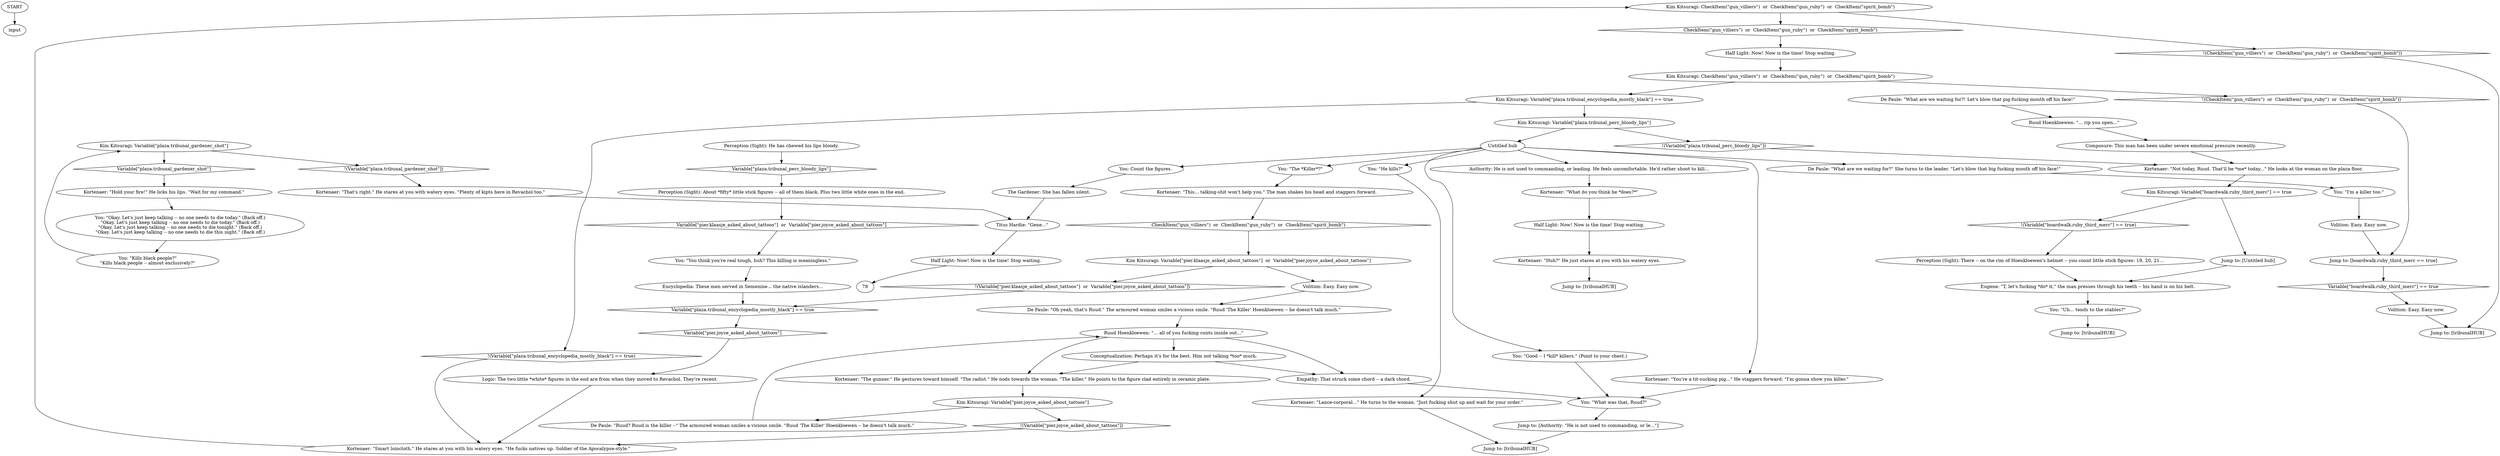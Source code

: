 # TRIBUNAL / THIRD GUY?
# "Hey, who is this third guy? I didn't know there was three of you!"
# ==================================================
digraph G {
	  0 [label="START"];
	  1 [label="input"];
	  2 [label="Kim Kitsuragi: CheckItem(\"gun_villiers\")  or  CheckItem(\"gun_ruby\")  or  CheckItem(\"spirit_bomb\")"];
	  3 [label="CheckItem(\"gun_villiers\")  or  CheckItem(\"gun_ruby\")  or  CheckItem(\"spirit_bomb\")", shape=diamond];
	  4 [label="!(CheckItem(\"gun_villiers\")  or  CheckItem(\"gun_ruby\")  or  CheckItem(\"spirit_bomb\"))", shape=diamond];
	  5 [label="Ruud Hoenkloewen: \"... all of you fucking cunts inside out...\""];
	  6 [label="You: Count the figures."];
	  7 [label="Kim Kitsuragi: Variable[\"plaza.tribunal_gardener_shot\"]"];
	  8 [label="Variable[\"plaza.tribunal_gardener_shot\"]", shape=diamond];
	  9 [label="!(Variable[\"plaza.tribunal_gardener_shot\"])", shape=diamond];
	  10 [label="Half Light: Now! Now is the time! Stop waiting."];
	  11 [label="Kortenaer: \"That's right.\" He stares at you with watery eyes. \"Plenty of kipts here in Revachol too.\""];
	  12 [label="Logic: The two little *white* figures in the end are from when they moved to Revachol. They're recent."];
	  13 [label="Half Light: Now! Now is the time! Stop waiting."];
	  14 [label="Jump to: [tribunalHUB]"];
	  15 [label="Perception (Sight): He has chewed his lips bloody."];
	  16 [label="You: \"Okay. Let's just keep talking -- no one needs to die today.\" (Back off.)\n\"Okay. Let's just keep talking -- no one needs to die today.\" (Back off.)\n\"Okay. Let's just keep talking -- no one needs to die tonight.\" (Back off.)\n\"Okay. Let's just keep talking -- no one needs to die this night.\" (Back off.)"];
	  17 [label="Kortenaer: \"The gunner.\" He gestures toward himself. \"The radist.\" He nods towards the woman. \"The killer.\" He points to the figure clad entirely in ceramic plate."];
	  18 [label="Kortenaer: \"This... talking-shit won't help you.\" The man shakes his head and staggers forward."];
	  19 [label="You: \"Kills black people?\"\n\"Kills black people -- almost exclusively?\""];
	  20 [label="You: \"The *Killer*?\""];
	  21 [label="Empathy: That struck some chord -- a dark chord."];
	  22 [label="Jump to: [tribunalHUB]"];
	  23 [label="De Paule: \"Oh yeah, that's Ruud.\" The armoured woman smiles a vicious smile. \"Ruud 'The Killer' Hoenkloewen -- he doesn't talk much.\""];
	  24 [label="Volition: Easy. Easy now."];
	  25 [label="Kim Kitsuragi: CheckItem(\"gun_villiers\")  or  CheckItem(\"gun_ruby\")  or  CheckItem(\"spirit_bomb\")"];
	  26 [label="CheckItem(\"gun_villiers\")  or  CheckItem(\"gun_ruby\")  or  CheckItem(\"spirit_bomb\")", shape=diamond];
	  27 [label="!(CheckItem(\"gun_villiers\")  or  CheckItem(\"gun_ruby\")  or  CheckItem(\"spirit_bomb\"))", shape=diamond];
	  28 [label="Kim Kitsuragi: Variable[\"plaza.tribunal_encyclopedia_mostly_black\"] == true"];
	  29 [label="Variable[\"plaza.tribunal_encyclopedia_mostly_black\"] == true", shape=diamond];
	  30 [label="!(Variable[\"plaza.tribunal_encyclopedia_mostly_black\"] == true)", shape=diamond];
	  31 [label="Kim Kitsuragi: Variable[\"plaza.tribunal_perc_bloody_lips\"]"];
	  32 [label="Variable[\"plaza.tribunal_perc_bloody_lips\"]", shape=diamond];
	  33 [label="!(Variable[\"plaza.tribunal_perc_bloody_lips\"])", shape=diamond];
	  34 [label="Untitled hub"];
	  35 [label="Eugene: \"T, let's fucking *do* it,\" the man presses through his teeth -- his hand is on his belt."];
	  36 [label="Titus Hardie: \"Gene...\""];
	  37 [label="You: \"Uh... tends to the stables?\""];
	  38 [label="You: \"He kills?\""];
	  39 [label="Kortenaer: \"You're a tit-sucking pig...\" He staggers forward: \"I'm gonna show you killer.\""];
	  40 [label="Volition: Easy. Easy now."];
	  41 [label="Kortenaer: \"Huh?\" He just stares at you with his watery eyes."];
	  42 [label="Encyclopedia: These men served in Semenine... the native islanders..."];
	  43 [label="You: \"You think you're real tough, huh? This killing is meaningless.\""];
	  44 [label="You: \"Good -- I *kill* killers.\" (Point to your chest.)"];
	  45 [label="Authority: He is not used to commanding, or leading. He feels uncomfortable. He'd rather shoot to kill..."];
	  46 [label="Jump to: [tribunalHUB]"];
	  47 [label="Jump to: [boardwalk.ruby_third_merc == true]"];
	  48 [label="De Paule: \"What are we waiting for?! Let's blow that pig-fucking mouth off his face!\""];
	  49 [label="You: \"What was that, Ruud?\""];
	  50 [label="Conceptualization: Perhaps it's for the best. Him not talking *too* much."];
	  51 [label="Composure: This man has been under severe emotional pressure recently."];
	  52 [label="Perception (Sight): About *fifty* little stick figures -- all of them black. Plus two little white ones in the end."];
	  53 [label="The Gardener: She has fallen silent."];
	  54 [label="Kim Kitsuragi: Variable[\"boardwalk.ruby_third_merc\"] == true"];
	  55 [label="Variable[\"boardwalk.ruby_third_merc\"] == true", shape=diamond];
	  56 [label="!(Variable[\"boardwalk.ruby_third_merc\"] == true)", shape=diamond];
	  57 [label="Jump to: [Untitled hub]"];
	  58 [label="Kortenaer: \"Smart loincloth.\" He stares at you with his watery eyes. \"He fucks natives up. Soldier of the Apocalypse-style.\""];
	  59 [label="Kortenaer: \"Lance-corporal...\" He turns to the woman. \"Just fucking shut up and wait for your order.\""];
	  60 [label="Ruud Hoenkloewen: \"... rip you open...\""];
	  61 [label="Jump to: [Authority: \"He is not used to commanding, or le...\"]"];
	  62 [label="Kortenaer: \"Not today, Ruud. That'll be *me* today...\" He looks at the woman on the plaza floor."];
	  63 [label="Kortenaer: \"Hold your fire!\" He licks his lips. \"Wait for my command.\""];
	  64 [label="You: \"I'm a killer too.\""];
	  65 [label="De Paule: \"What are we waiting for?\" She turns to the leader. \"Let's blow that big fucking mouth off his face!\""];
	  66 [label="Jump to: [tribunalHUB]"];
	  67 [label="Kortenaer: \"What do you think he *does?*\""];
	  68 [label="Kim Kitsuragi: Variable[\"pier.joyce_asked_about_tattoos\"]"];
	  69 [label="Variable[\"pier.joyce_asked_about_tattoos\"]", shape=diamond];
	  70 [label="!(Variable[\"pier.joyce_asked_about_tattoos\"])", shape=diamond];
	  71 [label="De Paule: \"Ruud? Ruud is the killer --\" The armoured woman smiles a vicious smile. \"Ruud 'The Killer' Hoenkloewen -- he doesn't talk much.\""];
	  72 [label="Perception (Sight): There -- on the rim of Hoenkloewen's helmet -- you count little stick figures: 19, 20, 21..."];
	  73 [label="Half Light: Now! Now is the time! Stop waiting."];
	  74 [label="Kim Kitsuragi: Variable[\"pier.klaasje_asked_about_tattoos\"]  or  Variable[\"pier.joyce_asked_about_tattoos\"]"];
	  75 [label="Variable[\"pier.klaasje_asked_about_tattoos\"]  or  Variable[\"pier.joyce_asked_about_tattoos\"]", shape=diamond];
	  76 [label="!(Variable[\"pier.klaasje_asked_about_tattoos\"]  or  Variable[\"pier.joyce_asked_about_tattoos\"])", shape=diamond];
	  77 [label="Volition: Easy. Easy now."];
	  0 -> 1
	  2 -> 3
	  2 -> 4
	  3 -> 10
	  4 -> 14
	  5 -> 17
	  5 -> 50
	  5 -> 21
	  6 -> 53
	  7 -> 8
	  7 -> 9
	  8 -> 63
	  9 -> 11
	  10 -> 25
	  11 -> 36
	  12 -> 58
	  13 -> 78
	  15 -> 32
	  16 -> 19
	  17 -> 68
	  18 -> 26
	  19 -> 7
	  20 -> 18
	  21 -> 49
	  23 -> 5
	  24 -> 14
	  25 -> 27
	  25 -> 28
	  26 -> 74
	  27 -> 47
	  28 -> 30
	  28 -> 31
	  29 -> 69
	  30 -> 58
	  31 -> 33
	  31 -> 34
	  32 -> 52
	  33 -> 62
	  34 -> 65
	  34 -> 38
	  34 -> 6
	  34 -> 39
	  34 -> 44
	  34 -> 45
	  34 -> 20
	  35 -> 37
	  36 -> 13
	  37 -> 66
	  38 -> 59
	  39 -> 49
	  40 -> 47
	  41 -> 22
	  42 -> 29
	  43 -> 42
	  44 -> 49
	  45 -> 67
	  47 -> 55
	  48 -> 60
	  49 -> 61
	  50 -> 17
	  50 -> 21
	  51 -> 62
	  52 -> 75
	  53 -> 36
	  54 -> 56
	  54 -> 57
	  55 -> 24
	  56 -> 72
	  57 -> 35
	  58 -> 2
	  59 -> 46
	  60 -> 51
	  61 -> 46
	  62 -> 54
	  63 -> 16
	  64 -> 40
	  65 -> 64
	  67 -> 73
	  68 -> 70
	  68 -> 71
	  69 -> 12
	  70 -> 58
	  71 -> 5
	  72 -> 35
	  73 -> 41
	  74 -> 76
	  74 -> 77
	  75 -> 43
	  76 -> 29
	  77 -> 23
}

